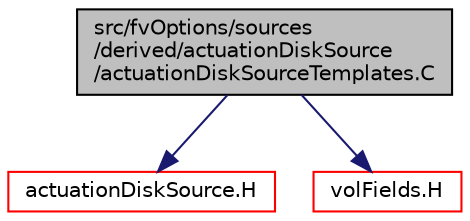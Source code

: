 digraph "src/fvOptions/sources/derived/actuationDiskSource/actuationDiskSourceTemplates.C"
{
  bgcolor="transparent";
  edge [fontname="Helvetica",fontsize="10",labelfontname="Helvetica",labelfontsize="10"];
  node [fontname="Helvetica",fontsize="10",shape=record];
  Node0 [label="src/fvOptions/sources\l/derived/actuationDiskSource\l/actuationDiskSourceTemplates.C",height=0.2,width=0.4,color="black", fillcolor="grey75", style="filled", fontcolor="black"];
  Node0 -> Node1 [color="midnightblue",fontsize="10",style="solid",fontname="Helvetica"];
  Node1 [label="actuationDiskSource.H",height=0.2,width=0.4,color="red",URL="$a05282.html"];
  Node0 -> Node313 [color="midnightblue",fontsize="10",style="solid",fontname="Helvetica"];
  Node313 [label="volFields.H",height=0.2,width=0.4,color="red",URL="$a02912.html"];
}
